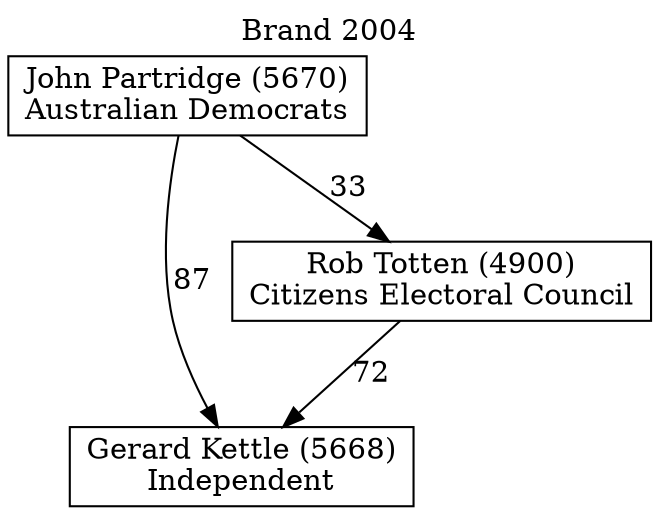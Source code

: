 // House preference flow
digraph "Gerard Kettle (5668)_Brand_2004" {
	graph [label="Brand 2004" labelloc=t mclimit=10]
	node [shape=box]
	"Gerard Kettle (5668)" [label="Gerard Kettle (5668)
Independent"]
	"Rob Totten (4900)" [label="Rob Totten (4900)
Citizens Electoral Council"]
	"John Partridge (5670)" [label="John Partridge (5670)
Australian Democrats"]
	"Rob Totten (4900)" -> "Gerard Kettle (5668)" [label=72]
	"John Partridge (5670)" -> "Rob Totten (4900)" [label=33]
	"John Partridge (5670)" -> "Gerard Kettle (5668)" [label=87]
}
